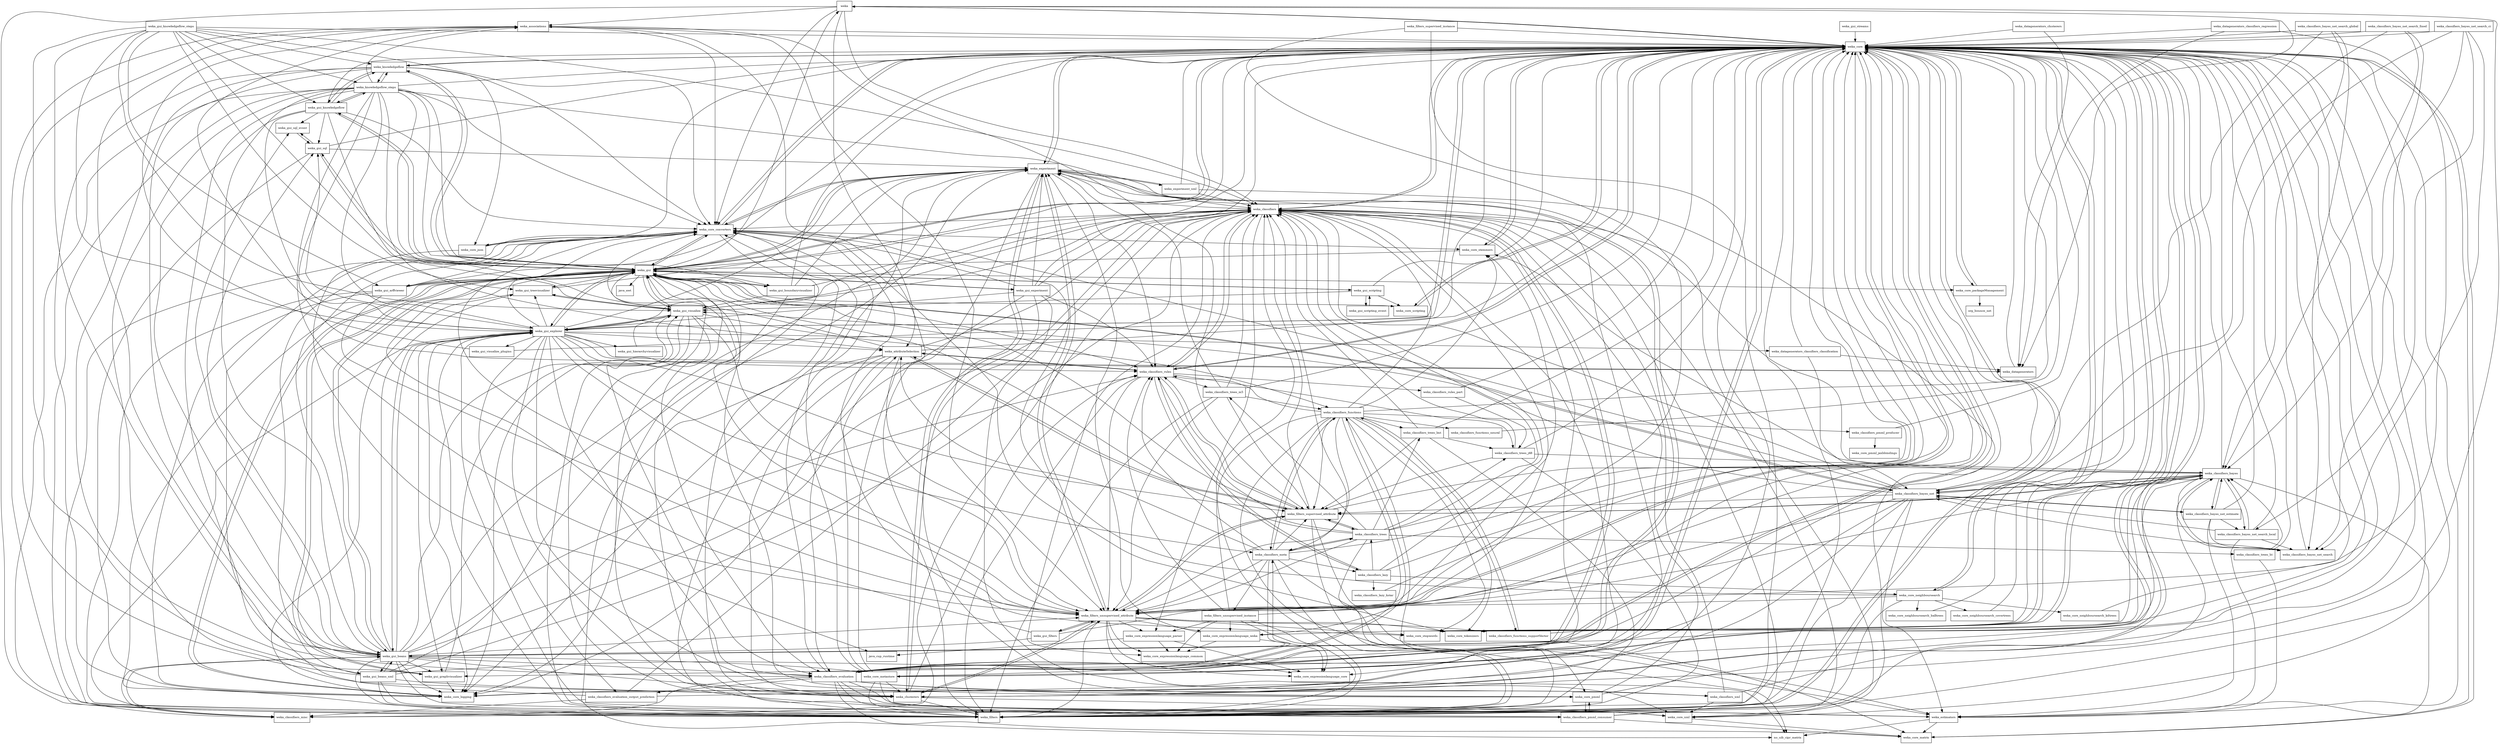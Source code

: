 digraph weka_dev_3_9_1_package_dependencies {
  node [shape = box, fontsize=10.0];
  weka -> weka_associations;
  weka -> weka_attributeSelection;
  weka -> weka_classifiers;
  weka -> weka_clusterers;
  weka -> weka_core;
  weka -> weka_core_converters;
  weka -> weka_datagenerators;
  weka -> weka_filters;
  weka_associations -> weka_core;
  weka_associations -> weka_core_converters;
  weka_associations -> weka_filters;
  weka_associations -> weka_filters_supervised_attribute;
  weka_associations -> weka_filters_unsupervised_attribute;
  weka_attributeSelection -> no_uib_cipr_matrix;
  weka_attributeSelection -> weka_classifiers;
  weka_attributeSelection -> weka_classifiers_evaluation;
  weka_attributeSelection -> weka_classifiers_rules;
  weka_attributeSelection -> weka_clusterers;
  weka_attributeSelection -> weka_core;
  weka_attributeSelection -> weka_core_converters;
  weka_attributeSelection -> weka_filters;
  weka_attributeSelection -> weka_filters_supervised_attribute;
  weka_attributeSelection -> weka_filters_unsupervised_attribute;
  weka_classifiers -> weka_classifiers_evaluation;
  weka_classifiers -> weka_classifiers_rules;
  weka_classifiers -> weka_core;
  weka_classifiers -> weka_core_converters;
  weka_classifiers -> weka_core_expressionlanguage_common;
  weka_classifiers -> weka_core_expressionlanguage_core;
  weka_classifiers -> weka_core_expressionlanguage_parser;
  weka_classifiers -> weka_core_expressionlanguage_weka;
  weka_classifiers_bayes -> weka_classifiers;
  weka_classifiers_bayes -> weka_classifiers_bayes_net;
  weka_classifiers_bayes -> weka_classifiers_bayes_net_estimate;
  weka_classifiers_bayes -> weka_classifiers_bayes_net_search;
  weka_classifiers_bayes -> weka_classifiers_bayes_net_search_local;
  weka_classifiers_bayes -> weka_core;
  weka_classifiers_bayes -> weka_core_stemmers;
  weka_classifiers_bayes -> weka_core_stopwords;
  weka_classifiers_bayes -> weka_core_tokenizers;
  weka_classifiers_bayes -> weka_estimators;
  weka_classifiers_bayes -> weka_filters;
  weka_classifiers_bayes -> weka_filters_supervised_attribute;
  weka_classifiers_bayes -> weka_filters_unsupervised_attribute;
  weka_classifiers_bayes_net -> weka_classifiers;
  weka_classifiers_bayes_net -> weka_classifiers_bayes;
  weka_classifiers_bayes_net -> weka_classifiers_bayes_net_estimate;
  weka_classifiers_bayes_net -> weka_core;
  weka_classifiers_bayes_net -> weka_core_converters;
  weka_classifiers_bayes_net -> weka_core_logging;
  weka_classifiers_bayes_net -> weka_estimators;
  weka_classifiers_bayes_net -> weka_filters;
  weka_classifiers_bayes_net -> weka_filters_supervised_attribute;
  weka_classifiers_bayes_net -> weka_filters_unsupervised_attribute;
  weka_classifiers_bayes_net -> weka_gui;
  weka_classifiers_bayes_net -> weka_gui_graphvisualizer;
  weka_classifiers_bayes_net -> weka_gui_visualize;
  weka_classifiers_bayes_net_estimate -> weka_classifiers_bayes;
  weka_classifiers_bayes_net_estimate -> weka_classifiers_bayes_net;
  weka_classifiers_bayes_net_estimate -> weka_classifiers_bayes_net_search;
  weka_classifiers_bayes_net_estimate -> weka_classifiers_bayes_net_search_local;
  weka_classifiers_bayes_net_estimate -> weka_core;
  weka_classifiers_bayes_net_estimate -> weka_estimators;
  weka_classifiers_bayes_net_search -> weka_classifiers_bayes;
  weka_classifiers_bayes_net_search -> weka_classifiers_bayes_net;
  weka_classifiers_bayes_net_search -> weka_core;
  weka_classifiers_bayes_net_search_ci -> weka_classifiers_bayes;
  weka_classifiers_bayes_net_search_ci -> weka_classifiers_bayes_net;
  weka_classifiers_bayes_net_search_ci -> weka_classifiers_bayes_net_search;
  weka_classifiers_bayes_net_search_ci -> weka_classifiers_bayes_net_search_local;
  weka_classifiers_bayes_net_search_ci -> weka_core;
  weka_classifiers_bayes_net_search_fixed -> weka_classifiers_bayes;
  weka_classifiers_bayes_net_search_fixed -> weka_classifiers_bayes_net;
  weka_classifiers_bayes_net_search_fixed -> weka_classifiers_bayes_net_search;
  weka_classifiers_bayes_net_search_fixed -> weka_core;
  weka_classifiers_bayes_net_search_global -> weka_classifiers_bayes;
  weka_classifiers_bayes_net_search_global -> weka_classifiers_bayes_net;
  weka_classifiers_bayes_net_search_global -> weka_classifiers_bayes_net_search;
  weka_classifiers_bayes_net_search_global -> weka_core;
  weka_classifiers_bayes_net_search_local -> weka_classifiers_bayes;
  weka_classifiers_bayes_net_search_local -> weka_classifiers_bayes_net;
  weka_classifiers_bayes_net_search_local -> weka_classifiers_bayes_net_search;
  weka_classifiers_bayes_net_search_local -> weka_core;
  weka_classifiers_bayes_net_search_local -> weka_estimators;
  weka_classifiers_evaluation -> weka_classifiers;
  weka_classifiers_evaluation -> weka_classifiers_evaluation_output_prediction;
  weka_classifiers_evaluation -> weka_classifiers_functions;
  weka_classifiers_evaluation -> weka_classifiers_meta;
  weka_classifiers_evaluation -> weka_classifiers_misc;
  weka_classifiers_evaluation -> weka_classifiers_pmml_consumer;
  weka_classifiers_evaluation -> weka_classifiers_xml;
  weka_classifiers_evaluation -> weka_core;
  weka_classifiers_evaluation -> weka_core_converters;
  weka_classifiers_evaluation -> weka_core_matrix;
  weka_classifiers_evaluation -> weka_core_pmml;
  weka_classifiers_evaluation -> weka_core_xml;
  weka_classifiers_evaluation -> weka_estimators;
  weka_classifiers_evaluation -> weka_experiment;
  weka_classifiers_evaluation_output_prediction -> weka_classifiers;
  weka_classifiers_evaluation_output_prediction -> weka_classifiers_misc;
  weka_classifiers_evaluation_output_prediction -> weka_core;
  weka_classifiers_evaluation_output_prediction -> weka_core_converters;
  weka_classifiers_functions -> no_uib_cipr_matrix;
  weka_classifiers_functions -> weka_classifiers;
  weka_classifiers_functions -> weka_classifiers_evaluation;
  weka_classifiers_functions -> weka_classifiers_functions_neural;
  weka_classifiers_functions -> weka_classifiers_functions_supportVector;
  weka_classifiers_functions -> weka_classifiers_meta;
  weka_classifiers_functions -> weka_classifiers_pmml_producer;
  weka_classifiers_functions -> weka_classifiers_rules;
  weka_classifiers_functions -> weka_classifiers_trees_lmt;
  weka_classifiers_functions -> weka_core;
  weka_classifiers_functions -> weka_core_pmml;
  weka_classifiers_functions -> weka_core_stemmers;
  weka_classifiers_functions -> weka_core_stopwords;
  weka_classifiers_functions -> weka_core_tokenizers;
  weka_classifiers_functions -> weka_filters;
  weka_classifiers_functions -> weka_filters_supervised_attribute;
  weka_classifiers_functions -> weka_filters_unsupervised_attribute;
  weka_classifiers_functions_neural -> weka_core;
  weka_classifiers_functions_supportVector -> weka_classifiers_functions;
  weka_classifiers_functions_supportVector -> weka_core;
  weka_classifiers_functions_supportVector -> weka_core_matrix;
  weka_classifiers_lazy -> weka_classifiers;
  weka_classifiers_lazy -> weka_classifiers_lazy_kstar;
  weka_classifiers_lazy -> weka_classifiers_rules;
  weka_classifiers_lazy -> weka_classifiers_trees;
  weka_classifiers_lazy -> weka_core;
  weka_classifiers_lazy -> weka_core_neighboursearch;
  weka_classifiers_lazy_kstar -> weka_core;
  weka_classifiers_meta -> weka_attributeSelection;
  weka_classifiers_meta -> weka_classifiers;
  weka_classifiers_meta -> weka_classifiers_evaluation;
  weka_classifiers_meta -> weka_classifiers_functions;
  weka_classifiers_meta -> weka_classifiers_lazy;
  weka_classifiers_meta -> weka_classifiers_rules;
  weka_classifiers_meta -> weka_classifiers_trees;
  weka_classifiers_meta -> weka_core;
  weka_classifiers_meta -> weka_estimators;
  weka_classifiers_meta -> weka_filters;
  weka_classifiers_meta -> weka_filters_supervised_attribute;
  weka_classifiers_meta -> weka_filters_unsupervised_attribute;
  weka_classifiers_meta -> weka_filters_unsupervised_instance;
  weka_classifiers_misc -> weka_classifiers;
  weka_classifiers_misc -> weka_core;
  weka_classifiers_misc -> weka_gui_beans;
  weka_classifiers_pmml_consumer -> weka_classifiers;
  weka_classifiers_pmml_consumer -> weka_core;
  weka_classifiers_pmml_consumer -> weka_core_matrix;
  weka_classifiers_pmml_consumer -> weka_core_pmml;
  weka_classifiers_pmml_consumer -> weka_gui;
  weka_classifiers_pmml_producer -> weka_core;
  weka_classifiers_pmml_producer -> weka_core_pmml_jaxbbindings;
  weka_classifiers_rules -> weka_attributeSelection;
  weka_classifiers_rules -> weka_classifiers;
  weka_classifiers_rules -> weka_classifiers_lazy;
  weka_classifiers_rules -> weka_classifiers_rules_part;
  weka_classifiers_rules -> weka_classifiers_trees_j48;
  weka_classifiers_rules -> weka_classifiers_trees_m5;
  weka_classifiers_rules -> weka_core;
  weka_classifiers_rules -> weka_filters;
  weka_classifiers_rules -> weka_filters_supervised_attribute;
  weka_classifiers_rules -> weka_filters_unsupervised_attribute;
  weka_classifiers_rules_part -> weka_classifiers_trees_j48;
  weka_classifiers_rules_part -> weka_core;
  weka_classifiers_trees -> weka_classifiers;
  weka_classifiers_trees -> weka_classifiers_meta;
  weka_classifiers_trees -> weka_classifiers_rules;
  weka_classifiers_trees -> weka_classifiers_trees_ht;
  weka_classifiers_trees -> weka_classifiers_trees_j48;
  weka_classifiers_trees -> weka_classifiers_trees_lmt;
  weka_classifiers_trees -> weka_classifiers_trees_m5;
  weka_classifiers_trees -> weka_core;
  weka_classifiers_trees -> weka_filters;
  weka_classifiers_trees -> weka_filters_supervised_attribute;
  weka_classifiers_trees -> weka_filters_unsupervised_attribute;
  weka_classifiers_trees -> weka_gui;
  weka_classifiers_trees_ht -> weka_classifiers_bayes;
  weka_classifiers_trees_ht -> weka_core;
  weka_classifiers_trees_ht -> weka_estimators;
  weka_classifiers_trees_j48 -> weka_classifiers;
  weka_classifiers_trees_j48 -> weka_classifiers_bayes;
  weka_classifiers_trees_j48 -> weka_core;
  weka_classifiers_trees_j48 -> weka_filters;
  weka_classifiers_trees_j48 -> weka_filters_supervised_attribute;
  weka_classifiers_trees_lmt -> weka_classifiers;
  weka_classifiers_trees_lmt -> weka_classifiers_trees_j48;
  weka_classifiers_trees_lmt -> weka_core;
  weka_classifiers_trees_lmt -> weka_filters;
  weka_classifiers_trees_lmt -> weka_filters_supervised_attribute;
  weka_classifiers_trees_m5 -> weka_classifiers;
  weka_classifiers_trees_m5 -> weka_classifiers_functions;
  weka_classifiers_trees_m5 -> weka_core;
  weka_classifiers_trees_m5 -> weka_experiment;
  weka_classifiers_trees_m5 -> weka_filters;
  weka_classifiers_trees_m5 -> weka_filters_supervised_attribute;
  weka_classifiers_trees_m5 -> weka_filters_unsupervised_attribute;
  weka_classifiers_xml -> weka_classifiers;
  weka_classifiers_xml -> weka_core;
  weka_classifiers_xml -> weka_core_xml;
  weka_clusterers -> weka_classifiers_rules;
  weka_clusterers -> weka_core;
  weka_clusterers -> weka_core_converters;
  weka_clusterers -> weka_estimators;
  weka_clusterers -> weka_experiment;
  weka_clusterers -> weka_filters;
  weka_clusterers -> weka_filters_unsupervised_attribute;
  weka_core -> weka;
  weka_core -> weka_classifiers;
  weka_core -> weka_classifiers_rules;
  weka_core -> weka_clusterers;
  weka_core -> weka_core_converters;
  weka_core -> weka_core_logging;
  weka_core -> weka_core_matrix;
  weka_core -> weka_core_metastore;
  weka_core -> weka_core_neighboursearch;
  weka_core -> weka_core_packageManagement;
  weka_core -> weka_core_scripting;
  weka_core -> weka_core_stemmers;
  weka_core -> weka_core_stopwords;
  weka_core -> weka_core_tokenizers;
  weka_core -> weka_experiment;
  weka_core -> weka_filters;
  weka_core -> weka_filters_unsupervised_attribute;
  weka_core -> weka_gui;
  weka_core -> weka_gui_beans;
  weka_core -> weka_gui_explorer;
  weka_core -> weka_knowledgeflow;
  weka_core_converters -> weka_core;
  weka_core_converters -> weka_core_json;
  weka_core_converters -> weka_core_stemmers;
  weka_core_converters -> weka_core_stopwords;
  weka_core_converters -> weka_core_tokenizers;
  weka_core_converters -> weka_core_xml;
  weka_core_converters -> weka_experiment;
  weka_core_converters -> weka_gui;
  weka_core_expressionlanguage_common -> weka_core_expressionlanguage_core;
  weka_core_expressionlanguage_parser -> java_cup_runtime;
  weka_core_expressionlanguage_parser -> weka_core_expressionlanguage_common;
  weka_core_expressionlanguage_parser -> weka_core_expressionlanguage_core;
  weka_core_expressionlanguage_weka -> weka_core;
  weka_core_expressionlanguage_weka -> weka_core_expressionlanguage_common;
  weka_core_expressionlanguage_weka -> weka_core_expressionlanguage_core;
  weka_core_expressionlanguage_weka -> weka_experiment;
  weka_core_json -> java_cup_runtime;
  weka_core_json -> weka_core;
  weka_core_json -> weka_core_converters;
  weka_core_logging -> weka_core;
  weka_core_logging -> weka_gui;
  weka_core_matrix -> weka_core;
  weka_core_metastore -> weka_associations;
  weka_core_metastore -> weka_attributeSelection;
  weka_core_metastore -> weka_classifiers;
  weka_core_metastore -> weka_clusterers;
  weka_core_metastore -> weka_core;
  weka_core_metastore -> weka_core_converters;
  weka_core_metastore -> weka_core_xml;
  weka_core_metastore -> weka_experiment;
  weka_core_metastore -> weka_filters;
  weka_core_neighboursearch -> weka_core;
  weka_core_neighboursearch -> weka_core_converters;
  weka_core_neighboursearch -> weka_core_neighboursearch_balltrees;
  weka_core_neighboursearch -> weka_core_neighboursearch_covertrees;
  weka_core_neighboursearch -> weka_core_neighboursearch_kdtrees;
  weka_core_neighboursearch -> weka_filters;
  weka_core_neighboursearch -> weka_filters_unsupervised_attribute;
  weka_core_neighboursearch_balltrees -> weka_core;
  weka_core_neighboursearch_covertrees -> weka_core;
  weka_core_neighboursearch_kdtrees -> weka_core;
  weka_core_packageManagement -> org_bounce_net;
  weka_core_packageManagement -> weka_core;
  weka_core_pmml -> weka_classifiers;
  weka_core_pmml -> weka_classifiers_pmml_consumer;
  weka_core_pmml -> weka_core;
  weka_core_pmml -> weka_gui;
  weka_core_scripting -> weka_core;
  weka_core_stemmers -> weka_core;
  weka_core_stemmers -> weka_gui;
  weka_core_stopwords -> weka_core;
  weka_core_tokenizers -> weka_core;
  weka_core_xml -> weka_classifiers;
  weka_core_xml -> weka_core;
  weka_core_xml -> weka_core_matrix;
  weka_datagenerators -> weka_core;
  weka_datagenerators_classifiers_classification -> weka_classifiers_bayes_net;
  weka_datagenerators_classifiers_classification -> weka_core;
  weka_datagenerators_classifiers_classification -> weka_datagenerators;
  weka_datagenerators_classifiers_regression -> weka_core;
  weka_datagenerators_classifiers_regression -> weka_datagenerators;
  weka_datagenerators_classifiers_regression -> weka_filters_unsupervised_attribute;
  weka_datagenerators_clusterers -> weka_core;
  weka_datagenerators_clusterers -> weka_datagenerators;
  weka_estimators -> no_uib_cipr_matrix;
  weka_estimators -> weka_core;
  weka_estimators -> weka_core_matrix;
  weka_experiment -> weka_classifiers;
  weka_experiment -> weka_classifiers_evaluation;
  weka_experiment -> weka_classifiers_rules;
  weka_experiment -> weka_clusterers;
  weka_experiment -> weka_core;
  weka_experiment -> weka_core_converters;
  weka_experiment -> weka_core_logging;
  weka_experiment -> weka_core_xml;
  weka_experiment -> weka_experiment_xml;
  weka_experiment -> weka_filters;
  weka_experiment -> weka_filters_unsupervised_attribute;
  weka_experiment -> weka_gui;
  weka_experiment_xml -> weka_classifiers;
  weka_experiment_xml -> weka_core;
  weka_experiment_xml -> weka_core_xml;
  weka_experiment_xml -> weka_experiment;
  weka_filters -> weka_core;
  weka_filters -> weka_core_converters;
  weka_filters_supervised_attribute -> weka_attributeSelection;
  weka_filters_supervised_attribute -> weka_classifiers;
  weka_filters_supervised_attribute -> weka_classifiers_bayes;
  weka_filters_supervised_attribute -> weka_classifiers_rules;
  weka_filters_supervised_attribute -> weka_classifiers_trees;
  weka_filters_supervised_attribute -> weka_core;
  weka_filters_supervised_attribute -> weka_estimators;
  weka_filters_supervised_attribute -> weka_filters;
  weka_filters_supervised_attribute -> weka_filters_unsupervised_attribute;
  weka_filters_supervised_attribute -> weka_gui;
  weka_filters_supervised_instance -> weka_core;
  weka_filters_supervised_instance -> weka_filters;
  weka_filters_supervised_instance -> weka_filters_unsupervised_attribute;
  weka_filters_unsupervised_attribute -> no_uib_cipr_matrix;
  weka_filters_unsupervised_attribute -> weka_classifiers_functions_supportVector;
  weka_filters_unsupervised_attribute -> weka_clusterers;
  weka_filters_unsupervised_attribute -> weka_core;
  weka_filters_unsupervised_attribute -> weka_core_converters;
  weka_filters_unsupervised_attribute -> weka_core_expressionlanguage_common;
  weka_filters_unsupervised_attribute -> weka_core_expressionlanguage_core;
  weka_filters_unsupervised_attribute -> weka_core_expressionlanguage_parser;
  weka_filters_unsupervised_attribute -> weka_core_expressionlanguage_weka;
  weka_filters_unsupervised_attribute -> weka_core_stemmers;
  weka_filters_unsupervised_attribute -> weka_core_stopwords;
  weka_filters_unsupervised_attribute -> weka_core_tokenizers;
  weka_filters_unsupervised_attribute -> weka_experiment;
  weka_filters_unsupervised_attribute -> weka_filters;
  weka_filters_unsupervised_attribute -> weka_filters_supervised_attribute;
  weka_filters_unsupervised_attribute -> weka_gui;
  weka_filters_unsupervised_attribute -> weka_gui_filters;
  weka_filters_unsupervised_instance -> weka_classifiers;
  weka_filters_unsupervised_instance -> weka_classifiers_rules;
  weka_filters_unsupervised_instance -> weka_core;
  weka_filters_unsupervised_instance -> weka_core_expressionlanguage_common;
  weka_filters_unsupervised_instance -> weka_core_expressionlanguage_core;
  weka_filters_unsupervised_instance -> weka_core_expressionlanguage_parser;
  weka_filters_unsupervised_instance -> weka_core_expressionlanguage_weka;
  weka_filters_unsupervised_instance -> weka_filters;
  weka_gui -> java_awt;
  weka_gui -> weka;
  weka_gui -> weka_classifiers;
  weka_gui -> weka_classifiers_bayes_net;
  weka_gui -> weka_classifiers_evaluation;
  weka_gui -> weka_classifiers_rules;
  weka_gui -> weka_clusterers;
  weka_gui -> weka_core;
  weka_gui -> weka_core_converters;
  weka_gui -> weka_core_logging;
  weka_gui -> weka_core_packageManagement;
  weka_gui -> weka_core_scripting;
  weka_gui -> weka_experiment;
  weka_gui -> weka_filters;
  weka_gui -> weka_gui_arffviewer;
  weka_gui -> weka_gui_beans;
  weka_gui -> weka_gui_boundaryvisualizer;
  weka_gui -> weka_gui_experiment;
  weka_gui -> weka_gui_explorer;
  weka_gui -> weka_gui_graphvisualizer;
  weka_gui -> weka_gui_knowledgeflow;
  weka_gui -> weka_gui_scripting;
  weka_gui -> weka_gui_sql;
  weka_gui -> weka_gui_treevisualizer;
  weka_gui -> weka_gui_visualize;
  weka_gui -> weka_knowledgeflow;
  weka_gui_arffviewer -> weka_core;
  weka_gui_arffviewer -> weka_core_converters;
  weka_gui_arffviewer -> weka_core_logging;
  weka_gui_arffviewer -> weka_filters;
  weka_gui_arffviewer -> weka_filters_unsupervised_attribute;
  weka_gui_arffviewer -> weka_gui;
  weka_gui_beans -> weka_associations;
  weka_gui_beans -> weka_classifiers;
  weka_gui_beans -> weka_classifiers_bayes;
  weka_gui_beans -> weka_classifiers_evaluation;
  weka_gui_beans -> weka_classifiers_misc;
  weka_gui_beans -> weka_classifiers_rules;
  weka_gui_beans -> weka_clusterers;
  weka_gui_beans -> weka_core;
  weka_gui_beans -> weka_core_converters;
  weka_gui_beans -> weka_core_logging;
  weka_gui_beans -> weka_core_metastore;
  weka_gui_beans -> weka_core_xml;
  weka_gui_beans -> weka_experiment;
  weka_gui_beans -> weka_filters;
  weka_gui_beans -> weka_filters_unsupervised_attribute;
  weka_gui_beans -> weka_gui;
  weka_gui_beans -> weka_gui_beans_xml;
  weka_gui_beans -> weka_gui_explorer;
  weka_gui_beans -> weka_gui_graphvisualizer;
  weka_gui_beans -> weka_gui_sql;
  weka_gui_beans -> weka_gui_sql_event;
  weka_gui_beans -> weka_gui_treevisualizer;
  weka_gui_beans -> weka_gui_visualize;
  weka_gui_beans_xml -> weka_associations;
  weka_gui_beans_xml -> weka_classifiers;
  weka_gui_beans_xml -> weka_clusterers;
  weka_gui_beans_xml -> weka_core;
  weka_gui_beans_xml -> weka_core_converters;
  weka_gui_beans_xml -> weka_core_xml;
  weka_gui_beans_xml -> weka_experiment;
  weka_gui_beans_xml -> weka_filters;
  weka_gui_beans_xml -> weka_gui_beans;
  weka_gui_boundaryvisualizer -> weka_classifiers;
  weka_gui_boundaryvisualizer -> weka_core;
  weka_gui_boundaryvisualizer -> weka_core_logging;
  weka_gui_boundaryvisualizer -> weka_experiment;
  weka_gui_boundaryvisualizer -> weka_gui;
  weka_gui_boundaryvisualizer -> weka_gui_visualize;
  weka_gui_experiment -> weka_classifiers;
  weka_gui_experiment -> weka_classifiers_rules;
  weka_gui_experiment -> weka_classifiers_xml;
  weka_gui_experiment -> weka_core;
  weka_gui_experiment -> weka_core_converters;
  weka_gui_experiment -> weka_core_logging;
  weka_gui_experiment -> weka_core_xml;
  weka_gui_experiment -> weka_experiment;
  weka_gui_experiment -> weka_gui;
  weka_gui_experiment -> weka_gui_explorer;
  weka_gui_explorer -> weka_associations;
  weka_gui_explorer -> weka_attributeSelection;
  weka_gui_explorer -> weka_classifiers;
  weka_gui_explorer -> weka_classifiers_evaluation;
  weka_gui_explorer -> weka_classifiers_evaluation_output_prediction;
  weka_gui_explorer -> weka_classifiers_meta;
  weka_gui_explorer -> weka_classifiers_misc;
  weka_gui_explorer -> weka_classifiers_pmml_consumer;
  weka_gui_explorer -> weka_classifiers_rules;
  weka_gui_explorer -> weka_clusterers;
  weka_gui_explorer -> weka_core;
  weka_gui_explorer -> weka_core_converters;
  weka_gui_explorer -> weka_core_logging;
  weka_gui_explorer -> weka_core_pmml;
  weka_gui_explorer -> weka_datagenerators;
  weka_gui_explorer -> weka_datagenerators_classifiers_classification;
  weka_gui_explorer -> weka_experiment;
  weka_gui_explorer -> weka_filters;
  weka_gui_explorer -> weka_filters_supervised_attribute;
  weka_gui_explorer -> weka_filters_unsupervised_attribute;
  weka_gui_explorer -> weka_gui;
  weka_gui_explorer -> weka_gui_beans;
  weka_gui_explorer -> weka_gui_graphvisualizer;
  weka_gui_explorer -> weka_gui_hierarchyvisualizer;
  weka_gui_explorer -> weka_gui_sql;
  weka_gui_explorer -> weka_gui_treevisualizer;
  weka_gui_explorer -> weka_gui_visualize;
  weka_gui_explorer -> weka_gui_visualize_plugins;
  weka_gui_filters -> weka_core;
  weka_gui_filters -> weka_filters_unsupervised_attribute;
  weka_gui_filters -> weka_gui;
  weka_gui_filters -> weka_gui_beans;
  weka_gui_graphvisualizer -> weka_core_logging;
  weka_gui_graphvisualizer -> weka_gui;
  weka_gui_graphvisualizer -> weka_gui_visualize;
  weka_gui_hierarchyvisualizer -> weka_gui_visualize;
  weka_gui_knowledgeflow -> weka_core;
  weka_gui_knowledgeflow -> weka_core_converters;
  weka_gui_knowledgeflow -> weka_gui;
  weka_gui_knowledgeflow -> weka_gui_beans;
  weka_gui_knowledgeflow -> weka_gui_explorer;
  weka_gui_knowledgeflow -> weka_gui_sql;
  weka_gui_knowledgeflow -> weka_gui_sql_event;
  weka_gui_knowledgeflow -> weka_gui_visualize;
  weka_gui_knowledgeflow -> weka_knowledgeflow;
  weka_gui_knowledgeflow -> weka_knowledgeflow_steps;
  weka_gui_knowledgeflow_steps -> weka_classifiers;
  weka_gui_knowledgeflow_steps -> weka_core;
  weka_gui_knowledgeflow_steps -> weka_core_converters;
  weka_gui_knowledgeflow_steps -> weka_gui;
  weka_gui_knowledgeflow_steps -> weka_gui_arffviewer;
  weka_gui_knowledgeflow_steps -> weka_gui_beans;
  weka_gui_knowledgeflow_steps -> weka_gui_explorer;
  weka_gui_knowledgeflow_steps -> weka_gui_graphvisualizer;
  weka_gui_knowledgeflow_steps -> weka_gui_knowledgeflow;
  weka_gui_knowledgeflow_steps -> weka_gui_treevisualizer;
  weka_gui_knowledgeflow_steps -> weka_gui_visualize;
  weka_gui_knowledgeflow_steps -> weka_knowledgeflow;
  weka_gui_knowledgeflow_steps -> weka_knowledgeflow_steps;
  weka_gui_scripting -> weka_core;
  weka_gui_scripting -> weka_core_scripting;
  weka_gui_scripting -> weka_gui;
  weka_gui_scripting -> weka_gui_scripting_event;
  weka_gui_scripting -> weka_gui_visualize;
  weka_gui_scripting_event -> weka_gui_scripting;
  weka_gui_sql -> weka_core;
  weka_gui_sql -> weka_core_logging;
  weka_gui_sql -> weka_experiment;
  weka_gui_sql -> weka_gui;
  weka_gui_sql -> weka_gui_sql_event;
  weka_gui_sql_event -> weka_gui_sql;
  weka_gui_streams -> weka_core;
  weka_gui_treevisualizer -> weka_core;
  weka_gui_treevisualizer -> weka_core_logging;
  weka_gui_treevisualizer -> weka_gui_visualize;
  weka_gui_visualize -> weka_classifiers;
  weka_gui_visualize -> weka_classifiers_evaluation;
  weka_gui_visualize -> weka_classifiers_functions;
  weka_gui_visualize -> weka_core;
  weka_gui_visualize -> weka_core_logging;
  weka_gui_visualize -> weka_filters;
  weka_gui_visualize -> weka_filters_unsupervised_attribute;
  weka_gui_visualize -> weka_gui;
  weka_gui_visualize -> weka_gui_explorer;
  weka_gui_visualize -> weka_gui_treevisualizer;
  weka_gui_visualize_plugins -> weka_associations;
  weka_gui_visualize_plugins -> weka_core;
  weka_knowledgeflow -> weka_core;
  weka_knowledgeflow -> weka_core_converters;
  weka_knowledgeflow -> weka_core_json;
  weka_knowledgeflow -> weka_core_logging;
  weka_knowledgeflow -> weka_gui;
  weka_knowledgeflow -> weka_gui_beans;
  weka_knowledgeflow -> weka_gui_beans_xml;
  weka_knowledgeflow -> weka_gui_knowledgeflow;
  weka_knowledgeflow -> weka_knowledgeflow_steps;
  weka_knowledgeflow_steps -> weka_associations;
  weka_knowledgeflow_steps -> weka_attributeSelection;
  weka_knowledgeflow_steps -> weka_classifiers;
  weka_knowledgeflow_steps -> weka_classifiers_evaluation;
  weka_knowledgeflow_steps -> weka_classifiers_misc;
  weka_knowledgeflow_steps -> weka_clusterers;
  weka_knowledgeflow_steps -> weka_core;
  weka_knowledgeflow_steps -> weka_core_converters;
  weka_knowledgeflow_steps -> weka_datagenerators;
  weka_knowledgeflow_steps -> weka_filters;
  weka_knowledgeflow_steps -> weka_filters_unsupervised_attribute;
  weka_knowledgeflow_steps -> weka_gui;
  weka_knowledgeflow_steps -> weka_gui_beans;
  weka_knowledgeflow_steps -> weka_gui_boundaryvisualizer;
  weka_knowledgeflow_steps -> weka_gui_explorer;
  weka_knowledgeflow_steps -> weka_gui_knowledgeflow;
  weka_knowledgeflow_steps -> weka_gui_visualize;
  weka_knowledgeflow_steps -> weka_knowledgeflow;
}
